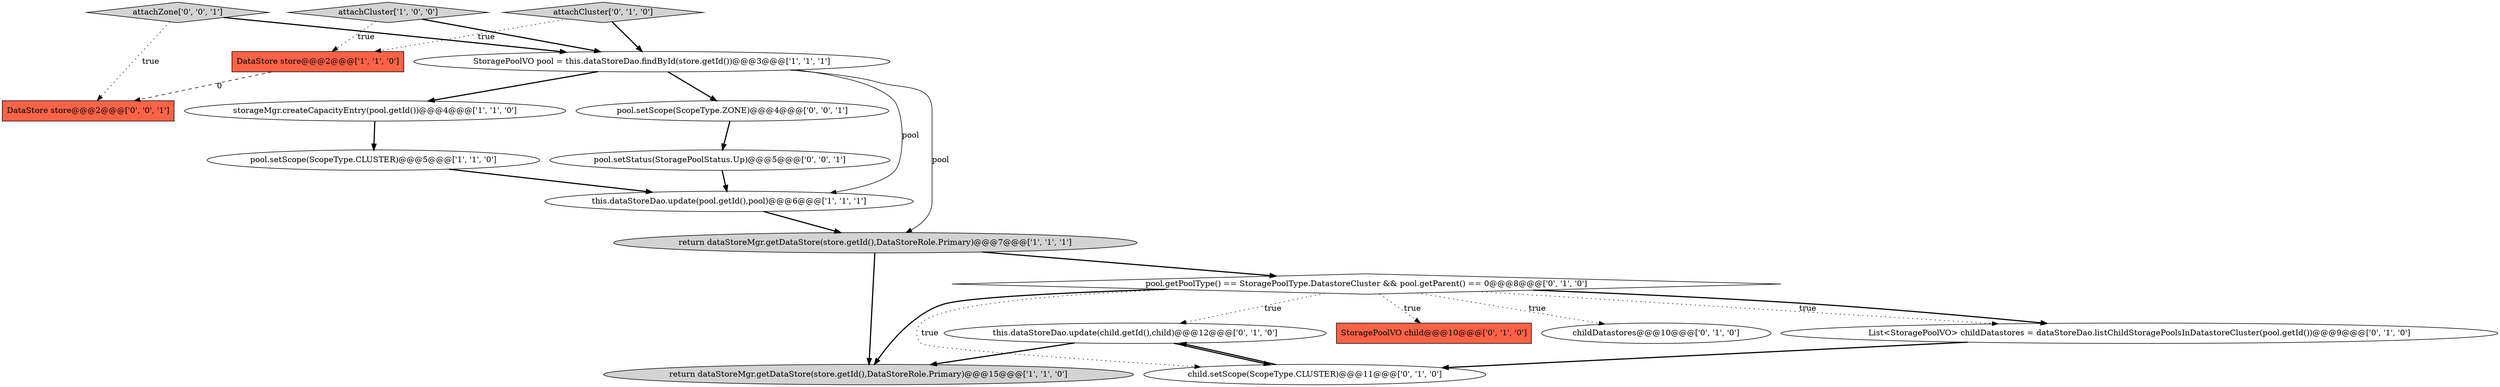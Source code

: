 digraph {
3 [style = filled, label = "return dataStoreMgr.getDataStore(store.getId(),DataStoreRole.Primary)@@@15@@@['1', '1', '0']", fillcolor = lightgray, shape = ellipse image = "AAA0AAABBB1BBB"];
4 [style = filled, label = "StoragePoolVO pool = this.dataStoreDao.findById(store.getId())@@@3@@@['1', '1', '1']", fillcolor = white, shape = ellipse image = "AAA0AAABBB1BBB"];
11 [style = filled, label = "StoragePoolVO child@@@10@@@['0', '1', '0']", fillcolor = tomato, shape = box image = "AAA0AAABBB2BBB"];
6 [style = filled, label = "attachCluster['1', '0', '0']", fillcolor = lightgray, shape = diamond image = "AAA0AAABBB1BBB"];
5 [style = filled, label = "storageMgr.createCapacityEntry(pool.getId())@@@4@@@['1', '1', '0']", fillcolor = white, shape = ellipse image = "AAA0AAABBB1BBB"];
1 [style = filled, label = "this.dataStoreDao.update(pool.getId(),pool)@@@6@@@['1', '1', '1']", fillcolor = white, shape = ellipse image = "AAA0AAABBB1BBB"];
8 [style = filled, label = "this.dataStoreDao.update(child.getId(),child)@@@12@@@['0', '1', '0']", fillcolor = white, shape = ellipse image = "AAA1AAABBB2BBB"];
9 [style = filled, label = "pool.getPoolType() == StoragePoolType.DatastoreCluster && pool.getParent() == 0@@@8@@@['0', '1', '0']", fillcolor = white, shape = diamond image = "AAA1AAABBB2BBB"];
17 [style = filled, label = "DataStore store@@@2@@@['0', '0', '1']", fillcolor = tomato, shape = box image = "AAA0AAABBB3BBB"];
16 [style = filled, label = "pool.setStatus(StoragePoolStatus.Up)@@@5@@@['0', '0', '1']", fillcolor = white, shape = ellipse image = "AAA0AAABBB3BBB"];
7 [style = filled, label = "return dataStoreMgr.getDataStore(store.getId(),DataStoreRole.Primary)@@@7@@@['1', '1', '1']", fillcolor = lightgray, shape = ellipse image = "AAA0AAABBB1BBB"];
15 [style = filled, label = "pool.setScope(ScopeType.ZONE)@@@4@@@['0', '0', '1']", fillcolor = white, shape = ellipse image = "AAA0AAABBB3BBB"];
18 [style = filled, label = "attachZone['0', '0', '1']", fillcolor = lightgray, shape = diamond image = "AAA0AAABBB3BBB"];
13 [style = filled, label = "childDatastores@@@10@@@['0', '1', '0']", fillcolor = white, shape = ellipse image = "AAA1AAABBB2BBB"];
14 [style = filled, label = "attachCluster['0', '1', '0']", fillcolor = lightgray, shape = diamond image = "AAA0AAABBB2BBB"];
0 [style = filled, label = "pool.setScope(ScopeType.CLUSTER)@@@5@@@['1', '1', '0']", fillcolor = white, shape = ellipse image = "AAA0AAABBB1BBB"];
10 [style = filled, label = "child.setScope(ScopeType.CLUSTER)@@@11@@@['0', '1', '0']", fillcolor = white, shape = ellipse image = "AAA1AAABBB2BBB"];
2 [style = filled, label = "DataStore store@@@2@@@['1', '1', '0']", fillcolor = tomato, shape = box image = "AAA0AAABBB1BBB"];
12 [style = filled, label = "List<StoragePoolVO> childDatastores = dataStoreDao.listChildStoragePoolsInDatastoreCluster(pool.getId())@@@9@@@['0', '1', '0']", fillcolor = white, shape = ellipse image = "AAA1AAABBB2BBB"];
9->8 [style = dotted, label="true"];
6->4 [style = bold, label=""];
4->7 [style = solid, label="pool"];
7->9 [style = bold, label=""];
2->17 [style = dashed, label="0"];
4->1 [style = solid, label="pool"];
4->5 [style = bold, label=""];
9->11 [style = dotted, label="true"];
9->3 [style = bold, label=""];
9->13 [style = dotted, label="true"];
10->8 [style = bold, label=""];
0->1 [style = bold, label=""];
8->3 [style = bold, label=""];
9->10 [style = dotted, label="true"];
7->3 [style = bold, label=""];
12->10 [style = bold, label=""];
5->0 [style = bold, label=""];
18->17 [style = dotted, label="true"];
16->1 [style = bold, label=""];
15->16 [style = bold, label=""];
14->2 [style = dotted, label="true"];
1->7 [style = bold, label=""];
14->4 [style = bold, label=""];
6->2 [style = dotted, label="true"];
4->15 [style = bold, label=""];
9->12 [style = dotted, label="true"];
8->10 [style = bold, label=""];
18->4 [style = bold, label=""];
9->12 [style = bold, label=""];
}
